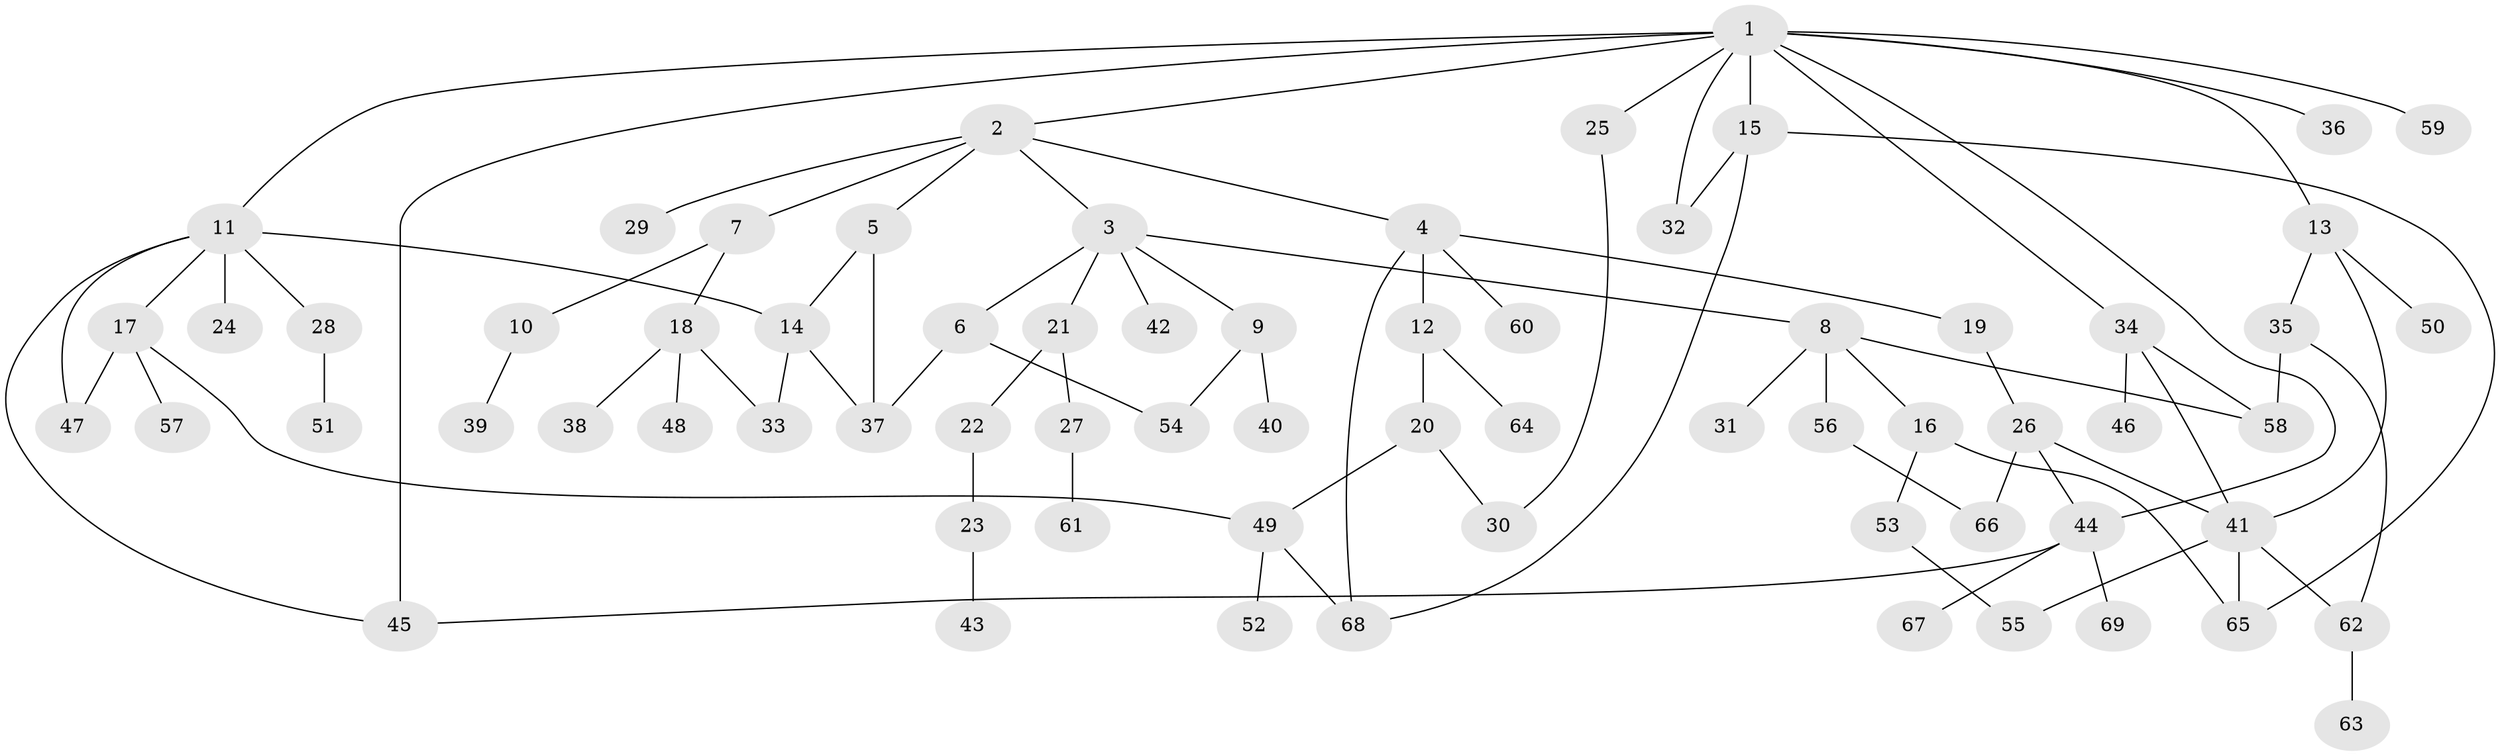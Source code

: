 // Generated by graph-tools (version 1.1) at 2025/10/02/27/25 16:10:51]
// undirected, 69 vertices, 91 edges
graph export_dot {
graph [start="1"]
  node [color=gray90,style=filled];
  1;
  2;
  3;
  4;
  5;
  6;
  7;
  8;
  9;
  10;
  11;
  12;
  13;
  14;
  15;
  16;
  17;
  18;
  19;
  20;
  21;
  22;
  23;
  24;
  25;
  26;
  27;
  28;
  29;
  30;
  31;
  32;
  33;
  34;
  35;
  36;
  37;
  38;
  39;
  40;
  41;
  42;
  43;
  44;
  45;
  46;
  47;
  48;
  49;
  50;
  51;
  52;
  53;
  54;
  55;
  56;
  57;
  58;
  59;
  60;
  61;
  62;
  63;
  64;
  65;
  66;
  67;
  68;
  69;
  1 -- 2;
  1 -- 11;
  1 -- 13;
  1 -- 15;
  1 -- 25;
  1 -- 32;
  1 -- 34;
  1 -- 36;
  1 -- 59;
  1 -- 45;
  1 -- 44;
  2 -- 3;
  2 -- 4;
  2 -- 5;
  2 -- 7;
  2 -- 29;
  3 -- 6;
  3 -- 8;
  3 -- 9;
  3 -- 21;
  3 -- 42;
  4 -- 12;
  4 -- 19;
  4 -- 60;
  4 -- 68;
  5 -- 14;
  5 -- 37;
  6 -- 54;
  6 -- 37;
  7 -- 10;
  7 -- 18;
  8 -- 16;
  8 -- 31;
  8 -- 56;
  8 -- 58;
  9 -- 40;
  9 -- 54;
  10 -- 39;
  11 -- 17;
  11 -- 24;
  11 -- 28;
  11 -- 45;
  11 -- 14;
  11 -- 47;
  12 -- 20;
  12 -- 64;
  13 -- 35;
  13 -- 50;
  13 -- 41;
  14 -- 37;
  14 -- 33;
  15 -- 65;
  15 -- 68;
  15 -- 32;
  16 -- 53;
  16 -- 65;
  17 -- 47;
  17 -- 49;
  17 -- 57;
  18 -- 33;
  18 -- 38;
  18 -- 48;
  19 -- 26;
  20 -- 30;
  20 -- 49;
  21 -- 22;
  21 -- 27;
  22 -- 23;
  23 -- 43;
  25 -- 30;
  26 -- 44;
  26 -- 66;
  26 -- 41;
  27 -- 61;
  28 -- 51;
  34 -- 41;
  34 -- 46;
  34 -- 58;
  35 -- 58;
  35 -- 62;
  41 -- 55;
  41 -- 62;
  41 -- 65;
  44 -- 67;
  44 -- 69;
  44 -- 45;
  49 -- 52;
  49 -- 68;
  53 -- 55;
  56 -- 66;
  62 -- 63;
}
